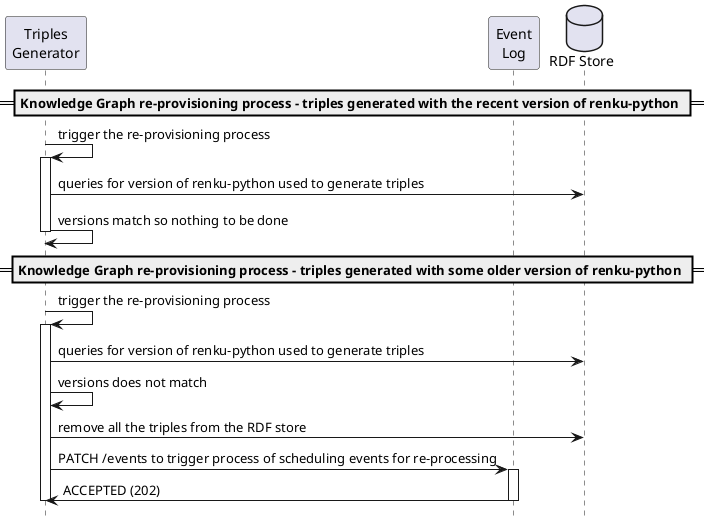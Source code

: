     @startuml
    hide footbox
    skinparam shadowing false

    participant "Triples\nGenerator" as TG
    participant "Event\nLog" as EL
    database "RDF Store" as Jena

    == Knowledge Graph re-provisioning process - triples generated with the recent version of renku-python ==
    TG->TG: trigger the re-provisioning process
    activate TG
    TG->Jena: queries for version of renku-python used to generate triples
    TG->TG: versions match so nothing to be done
    deactivate TG

    == Knowledge Graph re-provisioning process - triples generated with some older version of renku-python ==
    TG->TG: trigger the re-provisioning process
    activate TG
    TG->Jena: queries for version of renku-python used to generate triples
    TG->TG: versions does not match
    TG->Jena: remove all the triples from the RDF store
    TG->EL: PATCH /events to trigger process of scheduling events for re-processing
    activate EL
    EL->TG: ACCEPTED (202)
    deactivate EL
    deactivate TG

    @enduml
